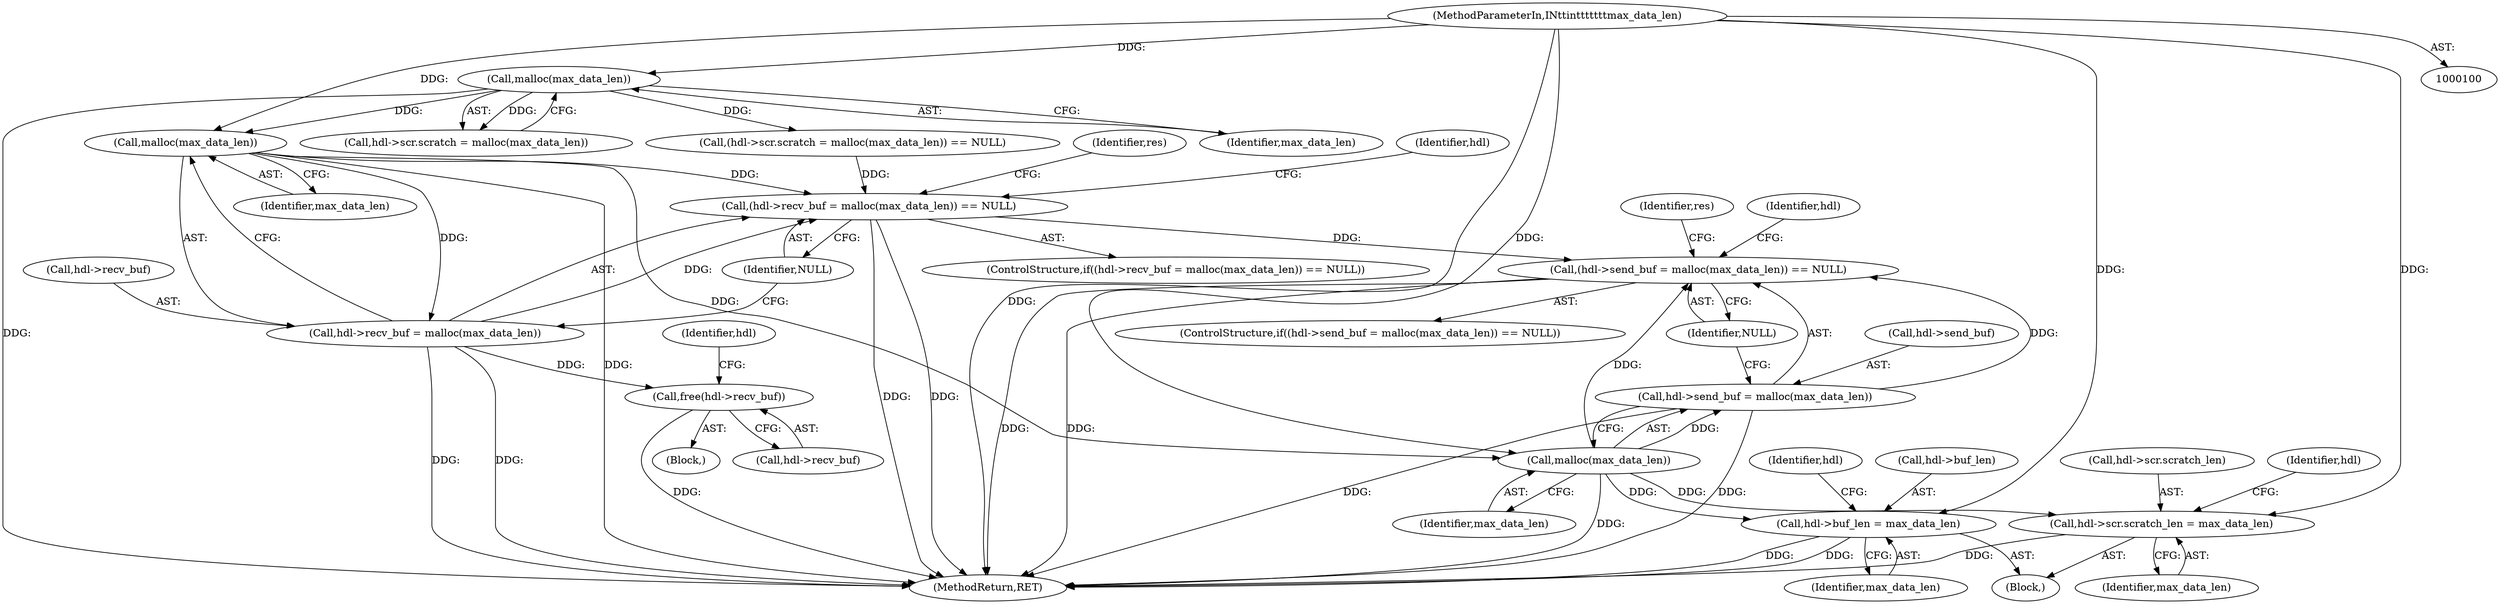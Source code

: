 digraph "0_opa-ff_c5759e7b76f5bf844be6c6641cc1b356bbc83869_1@API" {
"1000184" [label="(Call,malloc(max_data_len))"];
"1000170" [label="(Call,malloc(max_data_len))"];
"1000104" [label="(MethodParameterIn,IN\t\tint\t\t\t\t\t\tmax_data_len)"];
"1000179" [label="(Call,(hdl->recv_buf = malloc(max_data_len)) == NULL)"];
"1000193" [label="(Call,(hdl->send_buf = malloc(max_data_len)) == NULL)"];
"1000180" [label="(Call,hdl->recv_buf = malloc(max_data_len))"];
"1000286" [label="(Call,free(hdl->recv_buf))"];
"1000198" [label="(Call,malloc(max_data_len))"];
"1000194" [label="(Call,hdl->send_buf = malloc(max_data_len))"];
"1000213" [label="(Call,hdl->scr.scratch_len = max_data_len)"];
"1000220" [label="(Call,hdl->buf_len = max_data_len)"];
"1000285" [label="(Block,)"];
"1000199" [label="(Identifier,max_data_len)"];
"1000291" [label="(Identifier,hdl)"];
"1000170" [label="(Call,malloc(max_data_len))"];
"1000220" [label="(Call,hdl->buf_len = max_data_len)"];
"1000227" [label="(Identifier,hdl)"];
"1000178" [label="(ControlStructure,if((hdl->recv_buf = malloc(max_data_len)) == NULL))"];
"1000186" [label="(Identifier,NULL)"];
"1000163" [label="(Call,(hdl->scr.scratch = malloc(max_data_len)) == NULL)"];
"1000224" [label="(Identifier,max_data_len)"];
"1000184" [label="(Call,malloc(max_data_len))"];
"1000194" [label="(Call,hdl->send_buf = malloc(max_data_len))"];
"1000189" [label="(Identifier,res)"];
"1000214" [label="(Call,hdl->scr.scratch_len)"];
"1000294" [label="(MethodReturn,RET)"];
"1000213" [label="(Call,hdl->scr.scratch_len = max_data_len)"];
"1000179" [label="(Call,(hdl->recv_buf = malloc(max_data_len)) == NULL)"];
"1000164" [label="(Call,hdl->scr.scratch = malloc(max_data_len))"];
"1000219" [label="(Identifier,max_data_len)"];
"1000222" [label="(Identifier,hdl)"];
"1000196" [label="(Identifier,hdl)"];
"1000203" [label="(Identifier,res)"];
"1000287" [label="(Call,hdl->recv_buf)"];
"1000193" [label="(Call,(hdl->send_buf = malloc(max_data_len)) == NULL)"];
"1000105" [label="(Block,)"];
"1000192" [label="(ControlStructure,if((hdl->send_buf = malloc(max_data_len)) == NULL))"];
"1000221" [label="(Call,hdl->buf_len)"];
"1000104" [label="(MethodParameterIn,IN\t\tint\t\t\t\t\t\tmax_data_len)"];
"1000180" [label="(Call,hdl->recv_buf = malloc(max_data_len))"];
"1000200" [label="(Identifier,NULL)"];
"1000195" [label="(Call,hdl->send_buf)"];
"1000185" [label="(Identifier,max_data_len)"];
"1000181" [label="(Call,hdl->recv_buf)"];
"1000198" [label="(Call,malloc(max_data_len))"];
"1000286" [label="(Call,free(hdl->recv_buf))"];
"1000209" [label="(Identifier,hdl)"];
"1000171" [label="(Identifier,max_data_len)"];
"1000184" -> "1000180"  [label="AST: "];
"1000184" -> "1000185"  [label="CFG: "];
"1000185" -> "1000184"  [label="AST: "];
"1000180" -> "1000184"  [label="CFG: "];
"1000184" -> "1000294"  [label="DDG: "];
"1000184" -> "1000179"  [label="DDG: "];
"1000184" -> "1000180"  [label="DDG: "];
"1000170" -> "1000184"  [label="DDG: "];
"1000104" -> "1000184"  [label="DDG: "];
"1000184" -> "1000198"  [label="DDG: "];
"1000170" -> "1000164"  [label="AST: "];
"1000170" -> "1000171"  [label="CFG: "];
"1000171" -> "1000170"  [label="AST: "];
"1000164" -> "1000170"  [label="CFG: "];
"1000170" -> "1000294"  [label="DDG: "];
"1000170" -> "1000163"  [label="DDG: "];
"1000170" -> "1000164"  [label="DDG: "];
"1000104" -> "1000170"  [label="DDG: "];
"1000104" -> "1000100"  [label="AST: "];
"1000104" -> "1000294"  [label="DDG: "];
"1000104" -> "1000198"  [label="DDG: "];
"1000104" -> "1000213"  [label="DDG: "];
"1000104" -> "1000220"  [label="DDG: "];
"1000179" -> "1000178"  [label="AST: "];
"1000179" -> "1000186"  [label="CFG: "];
"1000180" -> "1000179"  [label="AST: "];
"1000186" -> "1000179"  [label="AST: "];
"1000189" -> "1000179"  [label="CFG: "];
"1000196" -> "1000179"  [label="CFG: "];
"1000179" -> "1000294"  [label="DDG: "];
"1000179" -> "1000294"  [label="DDG: "];
"1000180" -> "1000179"  [label="DDG: "];
"1000163" -> "1000179"  [label="DDG: "];
"1000179" -> "1000193"  [label="DDG: "];
"1000193" -> "1000192"  [label="AST: "];
"1000193" -> "1000200"  [label="CFG: "];
"1000194" -> "1000193"  [label="AST: "];
"1000200" -> "1000193"  [label="AST: "];
"1000203" -> "1000193"  [label="CFG: "];
"1000209" -> "1000193"  [label="CFG: "];
"1000193" -> "1000294"  [label="DDG: "];
"1000193" -> "1000294"  [label="DDG: "];
"1000194" -> "1000193"  [label="DDG: "];
"1000198" -> "1000193"  [label="DDG: "];
"1000181" -> "1000180"  [label="AST: "];
"1000186" -> "1000180"  [label="CFG: "];
"1000180" -> "1000294"  [label="DDG: "];
"1000180" -> "1000294"  [label="DDG: "];
"1000180" -> "1000286"  [label="DDG: "];
"1000286" -> "1000285"  [label="AST: "];
"1000286" -> "1000287"  [label="CFG: "];
"1000287" -> "1000286"  [label="AST: "];
"1000291" -> "1000286"  [label="CFG: "];
"1000286" -> "1000294"  [label="DDG: "];
"1000198" -> "1000194"  [label="AST: "];
"1000198" -> "1000199"  [label="CFG: "];
"1000199" -> "1000198"  [label="AST: "];
"1000194" -> "1000198"  [label="CFG: "];
"1000198" -> "1000294"  [label="DDG: "];
"1000198" -> "1000194"  [label="DDG: "];
"1000198" -> "1000213"  [label="DDG: "];
"1000198" -> "1000220"  [label="DDG: "];
"1000195" -> "1000194"  [label="AST: "];
"1000200" -> "1000194"  [label="CFG: "];
"1000194" -> "1000294"  [label="DDG: "];
"1000194" -> "1000294"  [label="DDG: "];
"1000213" -> "1000105"  [label="AST: "];
"1000213" -> "1000219"  [label="CFG: "];
"1000214" -> "1000213"  [label="AST: "];
"1000219" -> "1000213"  [label="AST: "];
"1000222" -> "1000213"  [label="CFG: "];
"1000213" -> "1000294"  [label="DDG: "];
"1000220" -> "1000105"  [label="AST: "];
"1000220" -> "1000224"  [label="CFG: "];
"1000221" -> "1000220"  [label="AST: "];
"1000224" -> "1000220"  [label="AST: "];
"1000227" -> "1000220"  [label="CFG: "];
"1000220" -> "1000294"  [label="DDG: "];
"1000220" -> "1000294"  [label="DDG: "];
}
